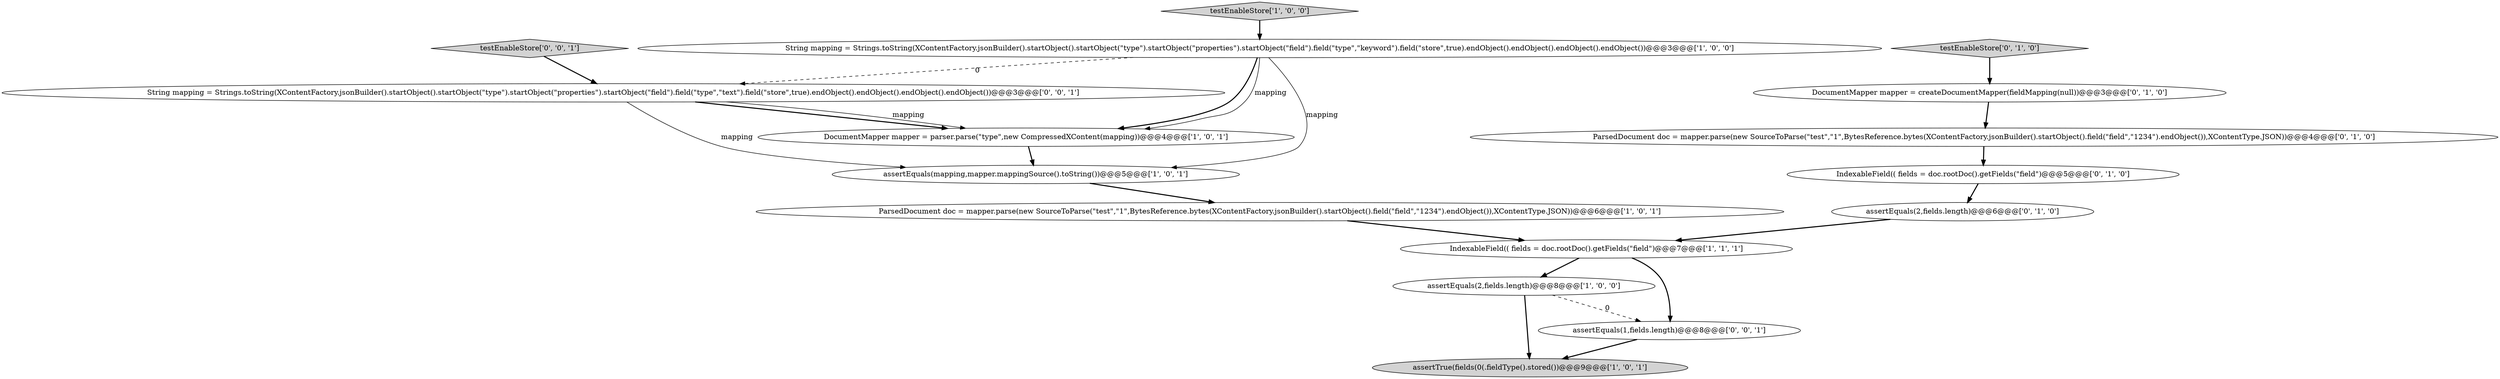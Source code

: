 digraph {
3 [style = filled, label = "testEnableStore['1', '0', '0']", fillcolor = lightgray, shape = diamond image = "AAA0AAABBB1BBB"];
15 [style = filled, label = "testEnableStore['0', '0', '1']", fillcolor = lightgray, shape = diamond image = "AAA0AAABBB3BBB"];
14 [style = filled, label = "String mapping = Strings.toString(XContentFactory.jsonBuilder().startObject().startObject(\"type\").startObject(\"properties\").startObject(\"field\").field(\"type\",\"text\").field(\"store\",true).endObject().endObject().endObject().endObject())@@@3@@@['0', '0', '1']", fillcolor = white, shape = ellipse image = "AAA0AAABBB3BBB"];
4 [style = filled, label = "ParsedDocument doc = mapper.parse(new SourceToParse(\"test\",\"1\",BytesReference.bytes(XContentFactory.jsonBuilder().startObject().field(\"field\",\"1234\").endObject()),XContentType.JSON))@@@6@@@['1', '0', '1']", fillcolor = white, shape = ellipse image = "AAA0AAABBB1BBB"];
0 [style = filled, label = "assertEquals(mapping,mapper.mappingSource().toString())@@@5@@@['1', '0', '1']", fillcolor = white, shape = ellipse image = "AAA0AAABBB1BBB"];
11 [style = filled, label = "testEnableStore['0', '1', '0']", fillcolor = lightgray, shape = diamond image = "AAA0AAABBB2BBB"];
9 [style = filled, label = "ParsedDocument doc = mapper.parse(new SourceToParse(\"test\",\"1\",BytesReference.bytes(XContentFactory.jsonBuilder().startObject().field(\"field\",\"1234\").endObject()),XContentType.JSON))@@@4@@@['0', '1', '0']", fillcolor = white, shape = ellipse image = "AAA0AAABBB2BBB"];
5 [style = filled, label = "DocumentMapper mapper = parser.parse(\"type\",new CompressedXContent(mapping))@@@4@@@['1', '0', '1']", fillcolor = white, shape = ellipse image = "AAA0AAABBB1BBB"];
10 [style = filled, label = "assertEquals(2,fields.length)@@@6@@@['0', '1', '0']", fillcolor = white, shape = ellipse image = "AAA0AAABBB2BBB"];
2 [style = filled, label = "assertTrue(fields(0(.fieldType().stored())@@@9@@@['1', '0', '1']", fillcolor = lightgray, shape = ellipse image = "AAA0AAABBB1BBB"];
12 [style = filled, label = "DocumentMapper mapper = createDocumentMapper(fieldMapping(null))@@@3@@@['0', '1', '0']", fillcolor = white, shape = ellipse image = "AAA0AAABBB2BBB"];
7 [style = filled, label = "String mapping = Strings.toString(XContentFactory.jsonBuilder().startObject().startObject(\"type\").startObject(\"properties\").startObject(\"field\").field(\"type\",\"keyword\").field(\"store\",true).endObject().endObject().endObject().endObject())@@@3@@@['1', '0', '0']", fillcolor = white, shape = ellipse image = "AAA0AAABBB1BBB"];
6 [style = filled, label = "assertEquals(2,fields.length)@@@8@@@['1', '0', '0']", fillcolor = white, shape = ellipse image = "AAA0AAABBB1BBB"];
8 [style = filled, label = "IndexableField(( fields = doc.rootDoc().getFields(\"field\")@@@5@@@['0', '1', '0']", fillcolor = white, shape = ellipse image = "AAA0AAABBB2BBB"];
1 [style = filled, label = "IndexableField(( fields = doc.rootDoc().getFields(\"field\")@@@7@@@['1', '1', '1']", fillcolor = white, shape = ellipse image = "AAA0AAABBB1BBB"];
13 [style = filled, label = "assertEquals(1,fields.length)@@@8@@@['0', '0', '1']", fillcolor = white, shape = ellipse image = "AAA0AAABBB3BBB"];
8->10 [style = bold, label=""];
15->14 [style = bold, label=""];
7->14 [style = dashed, label="0"];
14->5 [style = bold, label=""];
11->12 [style = bold, label=""];
12->9 [style = bold, label=""];
9->8 [style = bold, label=""];
1->13 [style = bold, label=""];
6->2 [style = bold, label=""];
7->0 [style = solid, label="mapping"];
7->5 [style = bold, label=""];
1->6 [style = bold, label=""];
6->13 [style = dashed, label="0"];
14->5 [style = solid, label="mapping"];
7->5 [style = solid, label="mapping"];
5->0 [style = bold, label=""];
3->7 [style = bold, label=""];
0->4 [style = bold, label=""];
4->1 [style = bold, label=""];
14->0 [style = solid, label="mapping"];
10->1 [style = bold, label=""];
13->2 [style = bold, label=""];
}
